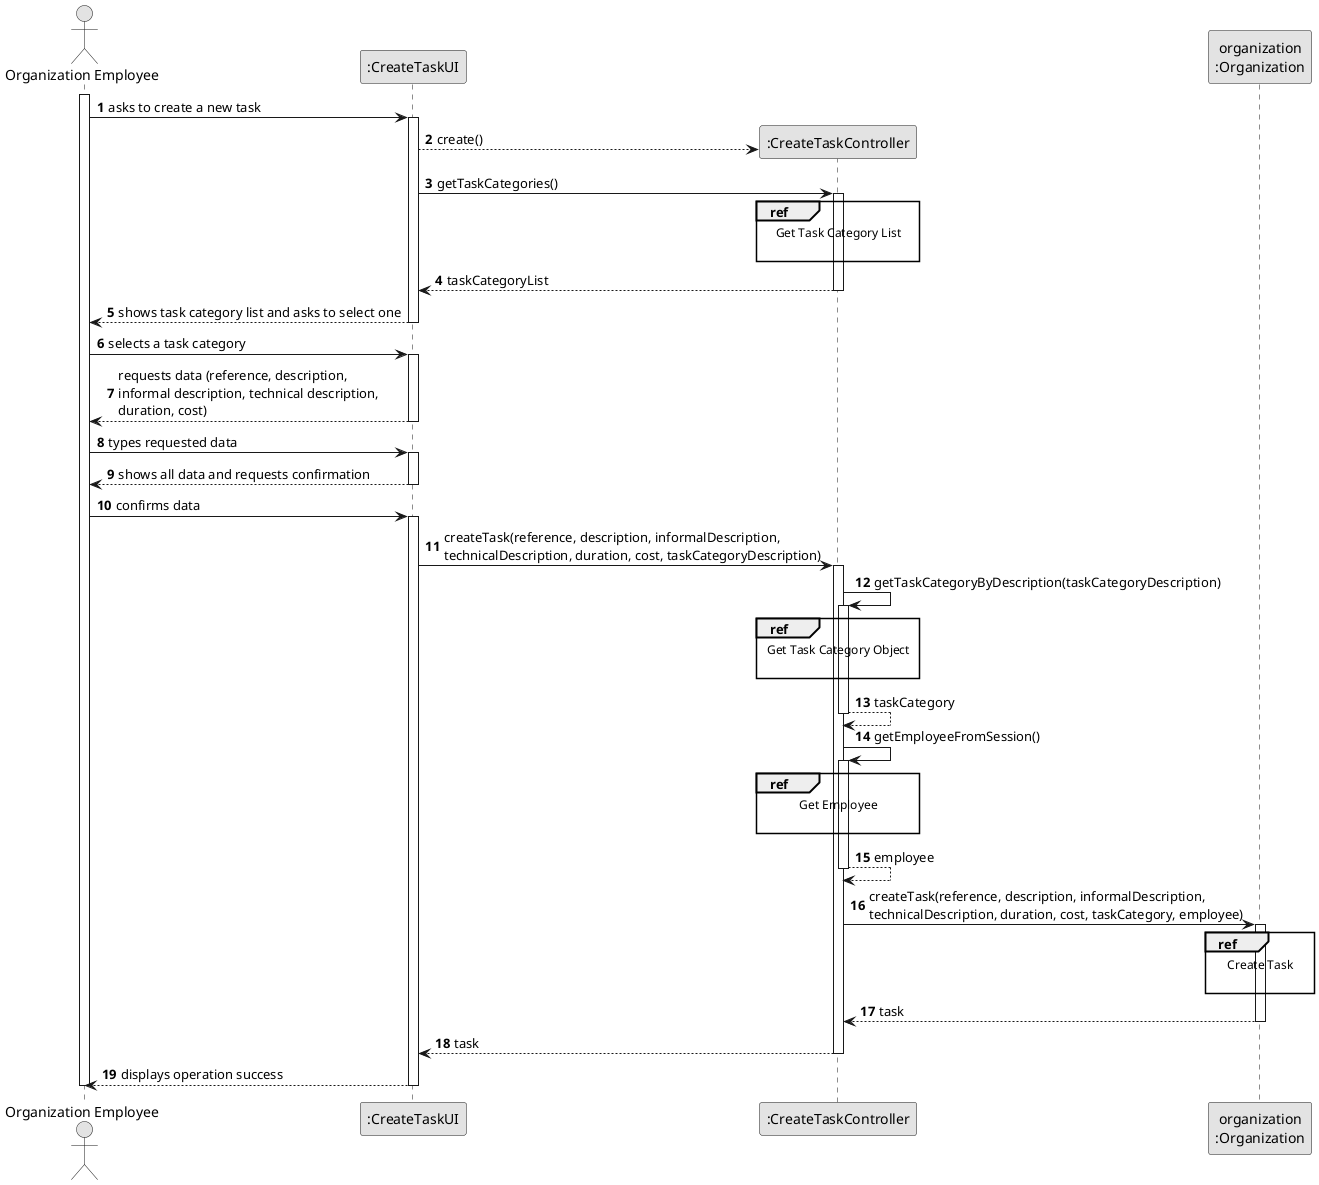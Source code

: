 @startuml
skinparam monochrome true
skinparam packageStyle rectangle
skinparam shadowing false

autonumber

'hide footbox
actor "Organization Employee" as ORG_EMPLOYEE

participant ":CreateTaskUI" as UI
participant ":CreateTaskController" as CTRL
participant "organization\n:Organization" as ORG

activate ORG_EMPLOYEE

    ORG_EMPLOYEE -> UI : asks to create a new task

    activate UI

        UI --> CTRL** : create()
        UI -> CTRL : getTaskCategories()
        ref over CTRL
            Get Task Category List

        end ref

        activate CTRL

            CTRL --> UI : taskCategoryList
        deactivate CTRL

        UI --> ORG_EMPLOYEE : shows task category list and asks to select one
    deactivate UI

    ORG_EMPLOYEE -> UI : selects a task category
    activate UI

        UI --> ORG_EMPLOYEE : requests data (reference, description,\ninformal description, technical description,\nduration, cost)
    deactivate UI

    ORG_EMPLOYEE -> UI : types requested data
    activate UI

        UI --> ORG_EMPLOYEE : shows all data and requests confirmation
    deactivate UI

    ORG_EMPLOYEE -> UI : confirms data
    activate UI

        UI -> CTRL : createTask(reference, description, informalDescription,\ntechnicalDescription, duration, cost, taskCategoryDescription)
        activate CTRL

            CTRL -> CTRL : getTaskCategoryByDescription(taskCategoryDescription)
            activate CTRL

                ref over CTRL
                    Get Task Category Object

                end ref

                CTRL --> CTRL : taskCategory
            deactivate CTRL

            CTRL -> CTRL : getEmployeeFromSession()
            activate CTRL

                ref over CTRL
                    Get Employee

                end ref
                CTRL --> CTRL : employee
            deactivate CTRL

            CTRL -> ORG: createTask(reference, description, informalDescription,\ntechnicalDescription, duration, cost, taskCategory, employee)
            activate ORG

                ref over ORG
                    Create Task

                end

                ORG --> CTRL : task
            deactivate ORG

            CTRL --> UI: task
            deactivate CTRL
            UI --> ORG_EMPLOYEE: displays operation success
    deactivate UI

deactivate ORG_EMPLOYEE

@enduml